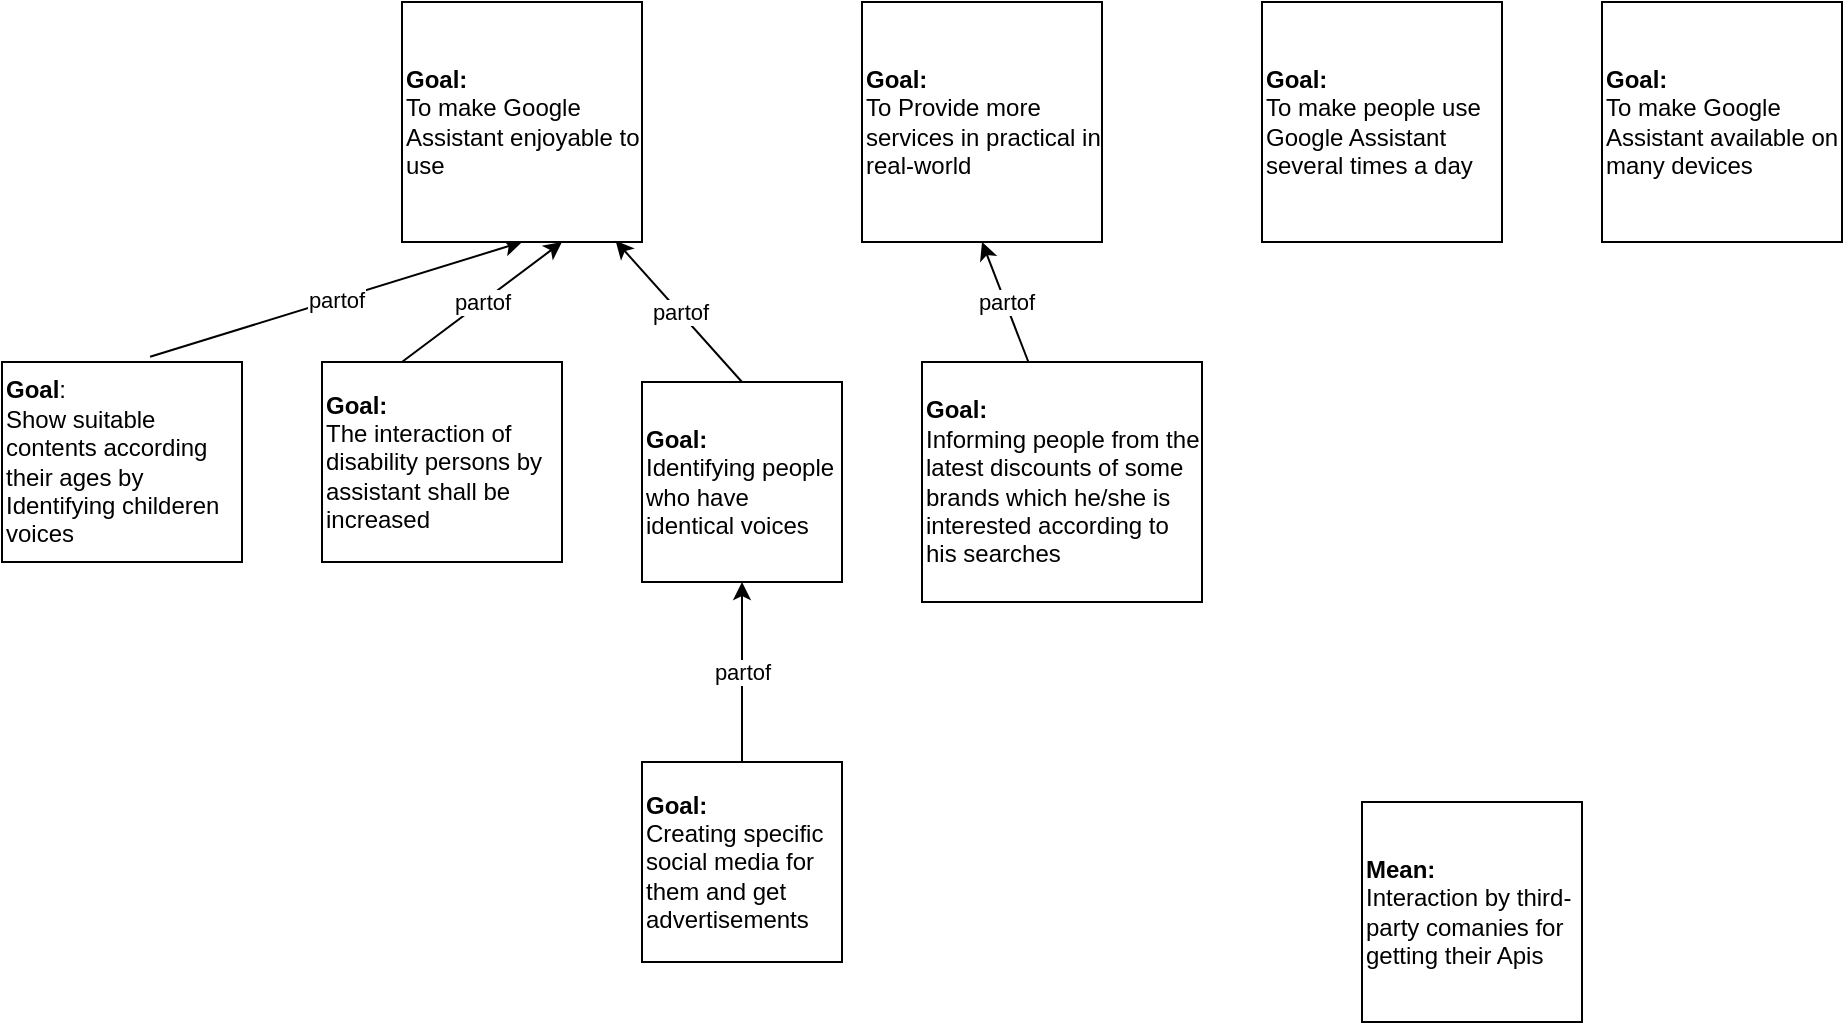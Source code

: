 <mxfile version="15.1.1" type="github">
  <diagram id="hF1DCo-za6BDpXijDqXe" name="Page-1">
    <mxGraphModel dx="1888" dy="547" grid="1" gridSize="10" guides="1" tooltips="1" connect="1" arrows="1" fold="1" page="1" pageScale="1" pageWidth="850" pageHeight="1100" math="0" shadow="0">
      <root>
        <mxCell id="0" />
        <mxCell id="1" parent="0" />
        <mxCell id="qYQen40BbtpS6DdnJ-LU-1" value="&lt;div&gt;&lt;b&gt;Goal&lt;/b&gt;:&lt;/div&gt;Show suitable contents according their ages by&lt;div&gt;&lt;span&gt;Identifying childeren voices&amp;nbsp;&lt;/span&gt;&lt;/div&gt;" style="rounded=0;whiteSpace=wrap;html=1;align=left;" parent="1" vertex="1">
          <mxGeometry x="-100" y="190" width="120" height="100" as="geometry" />
        </mxCell>
        <mxCell id="qYQen40BbtpS6DdnJ-LU-2" value="&lt;b&gt;Goal:&lt;/b&gt;&lt;br&gt;The interaction of disability persons by assistant shall be increased" style="rounded=0;whiteSpace=wrap;html=1;align=left;" parent="1" vertex="1">
          <mxGeometry x="60" y="190" width="120" height="100" as="geometry" />
        </mxCell>
        <mxCell id="qYQen40BbtpS6DdnJ-LU-4" value="&lt;b&gt;Goal:&lt;/b&gt;&lt;br&gt;&lt;div&gt;Informing people from the latest discounts of some brands which he/she is interested according to his searches&lt;br&gt;&lt;/div&gt;" style="rounded=0;whiteSpace=wrap;html=1;align=left;" parent="1" vertex="1">
          <mxGeometry x="360" y="190" width="140" height="120" as="geometry" />
        </mxCell>
        <mxCell id="qYQen40BbtpS6DdnJ-LU-5" value="&lt;b&gt;Goal:&lt;/b&gt;&lt;br&gt;&lt;div&gt;Identifying people who have identical voices&lt;br&gt;&lt;/div&gt;" style="whiteSpace=wrap;html=1;aspect=fixed;align=left;" parent="1" vertex="1">
          <mxGeometry x="220" y="200" width="100" height="100" as="geometry" />
        </mxCell>
        <mxCell id="qYQen40BbtpS6DdnJ-LU-7" value="&lt;b&gt;Mean:&lt;/b&gt;&lt;br&gt;Interaction by third-party comanies for getting their Apis" style="whiteSpace=wrap;html=1;aspect=fixed;align=left;" parent="1" vertex="1">
          <mxGeometry x="580" y="410" width="110" height="110" as="geometry" />
        </mxCell>
        <mxCell id="qYQen40BbtpS6DdnJ-LU-8" value="&lt;b&gt;Goal:&lt;/b&gt;&lt;br&gt;&lt;div&gt;Creating specific social media for them and get advertisements&lt;br&gt;&lt;/div&gt;" style="whiteSpace=wrap;html=1;aspect=fixed;align=left;" parent="1" vertex="1">
          <mxGeometry x="220" y="390" width="100" height="100" as="geometry" />
        </mxCell>
        <mxCell id="qYQen40BbtpS6DdnJ-LU-31" value="" style="endArrow=classic;html=1;exitX=0.617;exitY=-0.026;exitDx=0;exitDy=0;exitPerimeter=0;entryX=0.5;entryY=1;entryDx=0;entryDy=0;" parent="1" edge="1" target="IBMI4tn_m0O9jDeK7wMh-5" source="qYQen40BbtpS6DdnJ-LU-1">
          <mxGeometry relative="1" as="geometry">
            <mxPoint x="160" y="289" as="sourcePoint" />
            <mxPoint x="160" y="140" as="targetPoint" />
          </mxGeometry>
        </mxCell>
        <mxCell id="qYQen40BbtpS6DdnJ-LU-32" value="partof" style="edgeLabel;resizable=0;html=1;align=center;verticalAlign=middle;" parent="qYQen40BbtpS6DdnJ-LU-31" connectable="0" vertex="1">
          <mxGeometry relative="1" as="geometry" />
        </mxCell>
        <mxCell id="IBMI4tn_m0O9jDeK7wMh-1" value="&lt;b&gt;Goal:&lt;/b&gt;&lt;br&gt;&lt;div&gt;To make people use Google Assistant several times a day&lt;br&gt;&lt;/div&gt;" style="whiteSpace=wrap;html=1;aspect=fixed;align=left;" vertex="1" parent="1">
          <mxGeometry x="530" y="10" width="120" height="120" as="geometry" />
        </mxCell>
        <mxCell id="IBMI4tn_m0O9jDeK7wMh-2" value="&lt;b&gt;Goal:&lt;/b&gt;&lt;br&gt;To make Google Assistant available on many devices" style="whiteSpace=wrap;html=1;aspect=fixed;align=left;" vertex="1" parent="1">
          <mxGeometry x="700" y="10" width="120" height="120" as="geometry" />
        </mxCell>
        <mxCell id="IBMI4tn_m0O9jDeK7wMh-5" value="&lt;b&gt;Goal:&lt;/b&gt;&lt;br&gt;&lt;div&gt;To make Google Assistant enjoyable to use&lt;br&gt;&lt;/div&gt;" style="whiteSpace=wrap;html=1;aspect=fixed;align=left;" vertex="1" parent="1">
          <mxGeometry x="100" y="10" width="120" height="120" as="geometry" />
        </mxCell>
        <mxCell id="IBMI4tn_m0O9jDeK7wMh-8" value="" style="endArrow=classic;html=1;exitX=0.333;exitY=0;exitDx=0;exitDy=0;exitPerimeter=0;" edge="1" parent="1" source="qYQen40BbtpS6DdnJ-LU-2">
          <mxGeometry relative="1" as="geometry">
            <mxPoint x="230" y="190" as="sourcePoint" />
            <mxPoint x="180" y="130" as="targetPoint" />
          </mxGeometry>
        </mxCell>
        <mxCell id="IBMI4tn_m0O9jDeK7wMh-9" value="partof" style="edgeLabel;resizable=0;html=1;align=center;verticalAlign=middle;" connectable="0" vertex="1" parent="IBMI4tn_m0O9jDeK7wMh-8">
          <mxGeometry relative="1" as="geometry" />
        </mxCell>
        <mxCell id="IBMI4tn_m0O9jDeK7wMh-12" value="" style="endArrow=classic;html=1;exitX=0.5;exitY=0;exitDx=0;exitDy=0;entryX=0.89;entryY=0.995;entryDx=0;entryDy=0;entryPerimeter=0;" edge="1" parent="1" source="qYQen40BbtpS6DdnJ-LU-5" target="IBMI4tn_m0O9jDeK7wMh-5">
          <mxGeometry relative="1" as="geometry">
            <mxPoint x="389.96" y="200" as="sourcePoint" />
            <mxPoint x="340" y="130" as="targetPoint" />
          </mxGeometry>
        </mxCell>
        <mxCell id="IBMI4tn_m0O9jDeK7wMh-13" value="partof" style="edgeLabel;resizable=0;html=1;align=center;verticalAlign=middle;" connectable="0" vertex="1" parent="IBMI4tn_m0O9jDeK7wMh-12">
          <mxGeometry relative="1" as="geometry" />
        </mxCell>
        <mxCell id="IBMI4tn_m0O9jDeK7wMh-15" value="&lt;b&gt;Goal:&lt;/b&gt;&lt;br&gt;&lt;div&gt;To Provide more services in practical in real-world&lt;br&gt;&lt;/div&gt;" style="whiteSpace=wrap;html=1;aspect=fixed;align=left;" vertex="1" parent="1">
          <mxGeometry x="330" y="10" width="120" height="120" as="geometry" />
        </mxCell>
        <mxCell id="IBMI4tn_m0O9jDeK7wMh-16" value="" style="endArrow=classic;html=1;exitX=0.5;exitY=0;exitDx=0;exitDy=0;entryX=0.5;entryY=1;entryDx=0;entryDy=0;" edge="1" parent="1" target="IBMI4tn_m0O9jDeK7wMh-15">
          <mxGeometry relative="1" as="geometry">
            <mxPoint x="413.2" y="190" as="sourcePoint" />
            <mxPoint x="350.0" y="119.4" as="targetPoint" />
          </mxGeometry>
        </mxCell>
        <mxCell id="IBMI4tn_m0O9jDeK7wMh-17" value="partof" style="edgeLabel;resizable=0;html=1;align=center;verticalAlign=middle;" connectable="0" vertex="1" parent="IBMI4tn_m0O9jDeK7wMh-16">
          <mxGeometry relative="1" as="geometry" />
        </mxCell>
        <mxCell id="IBMI4tn_m0O9jDeK7wMh-21" value="" style="endArrow=classic;html=1;exitX=0.5;exitY=0;exitDx=0;exitDy=0;entryX=0.5;entryY=1;entryDx=0;entryDy=0;" edge="1" parent="1" source="qYQen40BbtpS6DdnJ-LU-8" target="qYQen40BbtpS6DdnJ-LU-5">
          <mxGeometry relative="1" as="geometry">
            <mxPoint x="283.2" y="380.6" as="sourcePoint" />
            <mxPoint x="220.0" y="310" as="targetPoint" />
          </mxGeometry>
        </mxCell>
        <mxCell id="IBMI4tn_m0O9jDeK7wMh-22" value="partof" style="edgeLabel;resizable=0;html=1;align=center;verticalAlign=middle;" connectable="0" vertex="1" parent="IBMI4tn_m0O9jDeK7wMh-21">
          <mxGeometry relative="1" as="geometry" />
        </mxCell>
      </root>
    </mxGraphModel>
  </diagram>
</mxfile>

